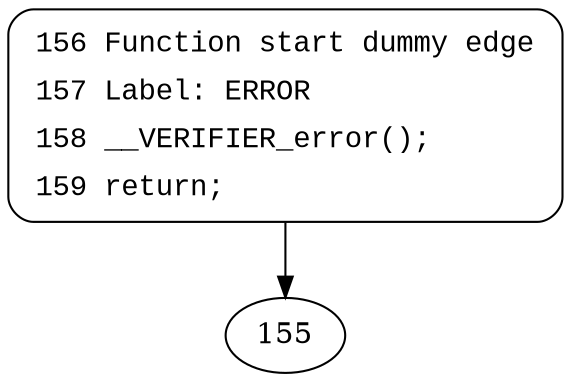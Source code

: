digraph __automaton_fail {
156 [style="filled,bold" penwidth="1" fillcolor="white" fontname="Courier New" shape="Mrecord" label=<<table border="0" cellborder="0" cellpadding="3" bgcolor="white"><tr><td align="right">156</td><td align="left">Function start dummy edge</td></tr><tr><td align="right">157</td><td align="left">Label: ERROR</td></tr><tr><td align="right">158</td><td align="left">__VERIFIER_error();</td></tr><tr><td align="right">159</td><td align="left">return;</td></tr></table>>]
156 -> 155[label=""]
}